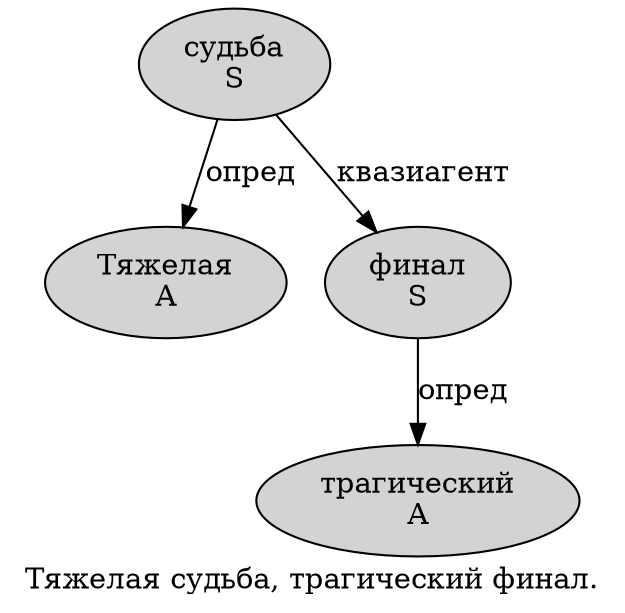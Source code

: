 digraph SENTENCE_1366 {
	graph [label="Тяжелая судьба, трагический финал."]
	node [style=filled]
		0 [label="Тяжелая
A" color="" fillcolor=lightgray penwidth=1 shape=ellipse]
		1 [label="судьба
S" color="" fillcolor=lightgray penwidth=1 shape=ellipse]
		3 [label="трагический
A" color="" fillcolor=lightgray penwidth=1 shape=ellipse]
		4 [label="финал
S" color="" fillcolor=lightgray penwidth=1 shape=ellipse]
			1 -> 0 [label="опред"]
			1 -> 4 [label="квазиагент"]
			4 -> 3 [label="опред"]
}